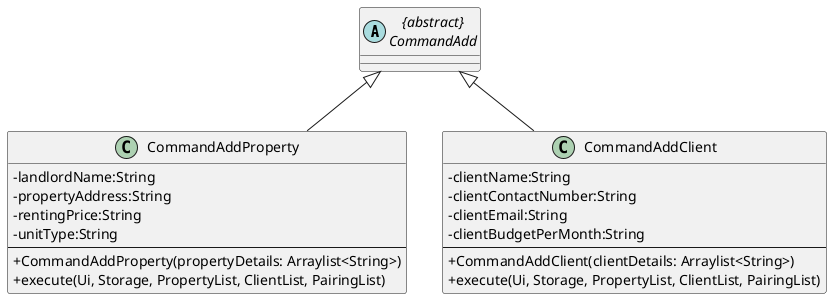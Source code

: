 @startuml

abstract class "{abstract}\nCommandAdd" as CommandAdd
class CommandAddProperty
class CommandAddClient

CommandAdd <|-- CommandAddProperty
CommandAdd <|-- CommandAddClient

skinparam classAttributeIconSize 0
class CommandAddProperty {
- landlordName:String
- propertyAddress:String
- rentingPrice:String
- unitType:String
--
+ CommandAddProperty(propertyDetails: Arraylist<String>)
+ execute(Ui, Storage, PropertyList, ClientList, PairingList)
}

skinparam classAttributeIconSize 0
class CommandAddClient {
- clientName:String
- clientContactNumber:String
- clientEmail:String
- clientBudgetPerMonth:String
--
+ CommandAddClient(clientDetails: Arraylist<String>)
+ execute(Ui, Storage, PropertyList, ClientList, PairingList)
}

@enduml